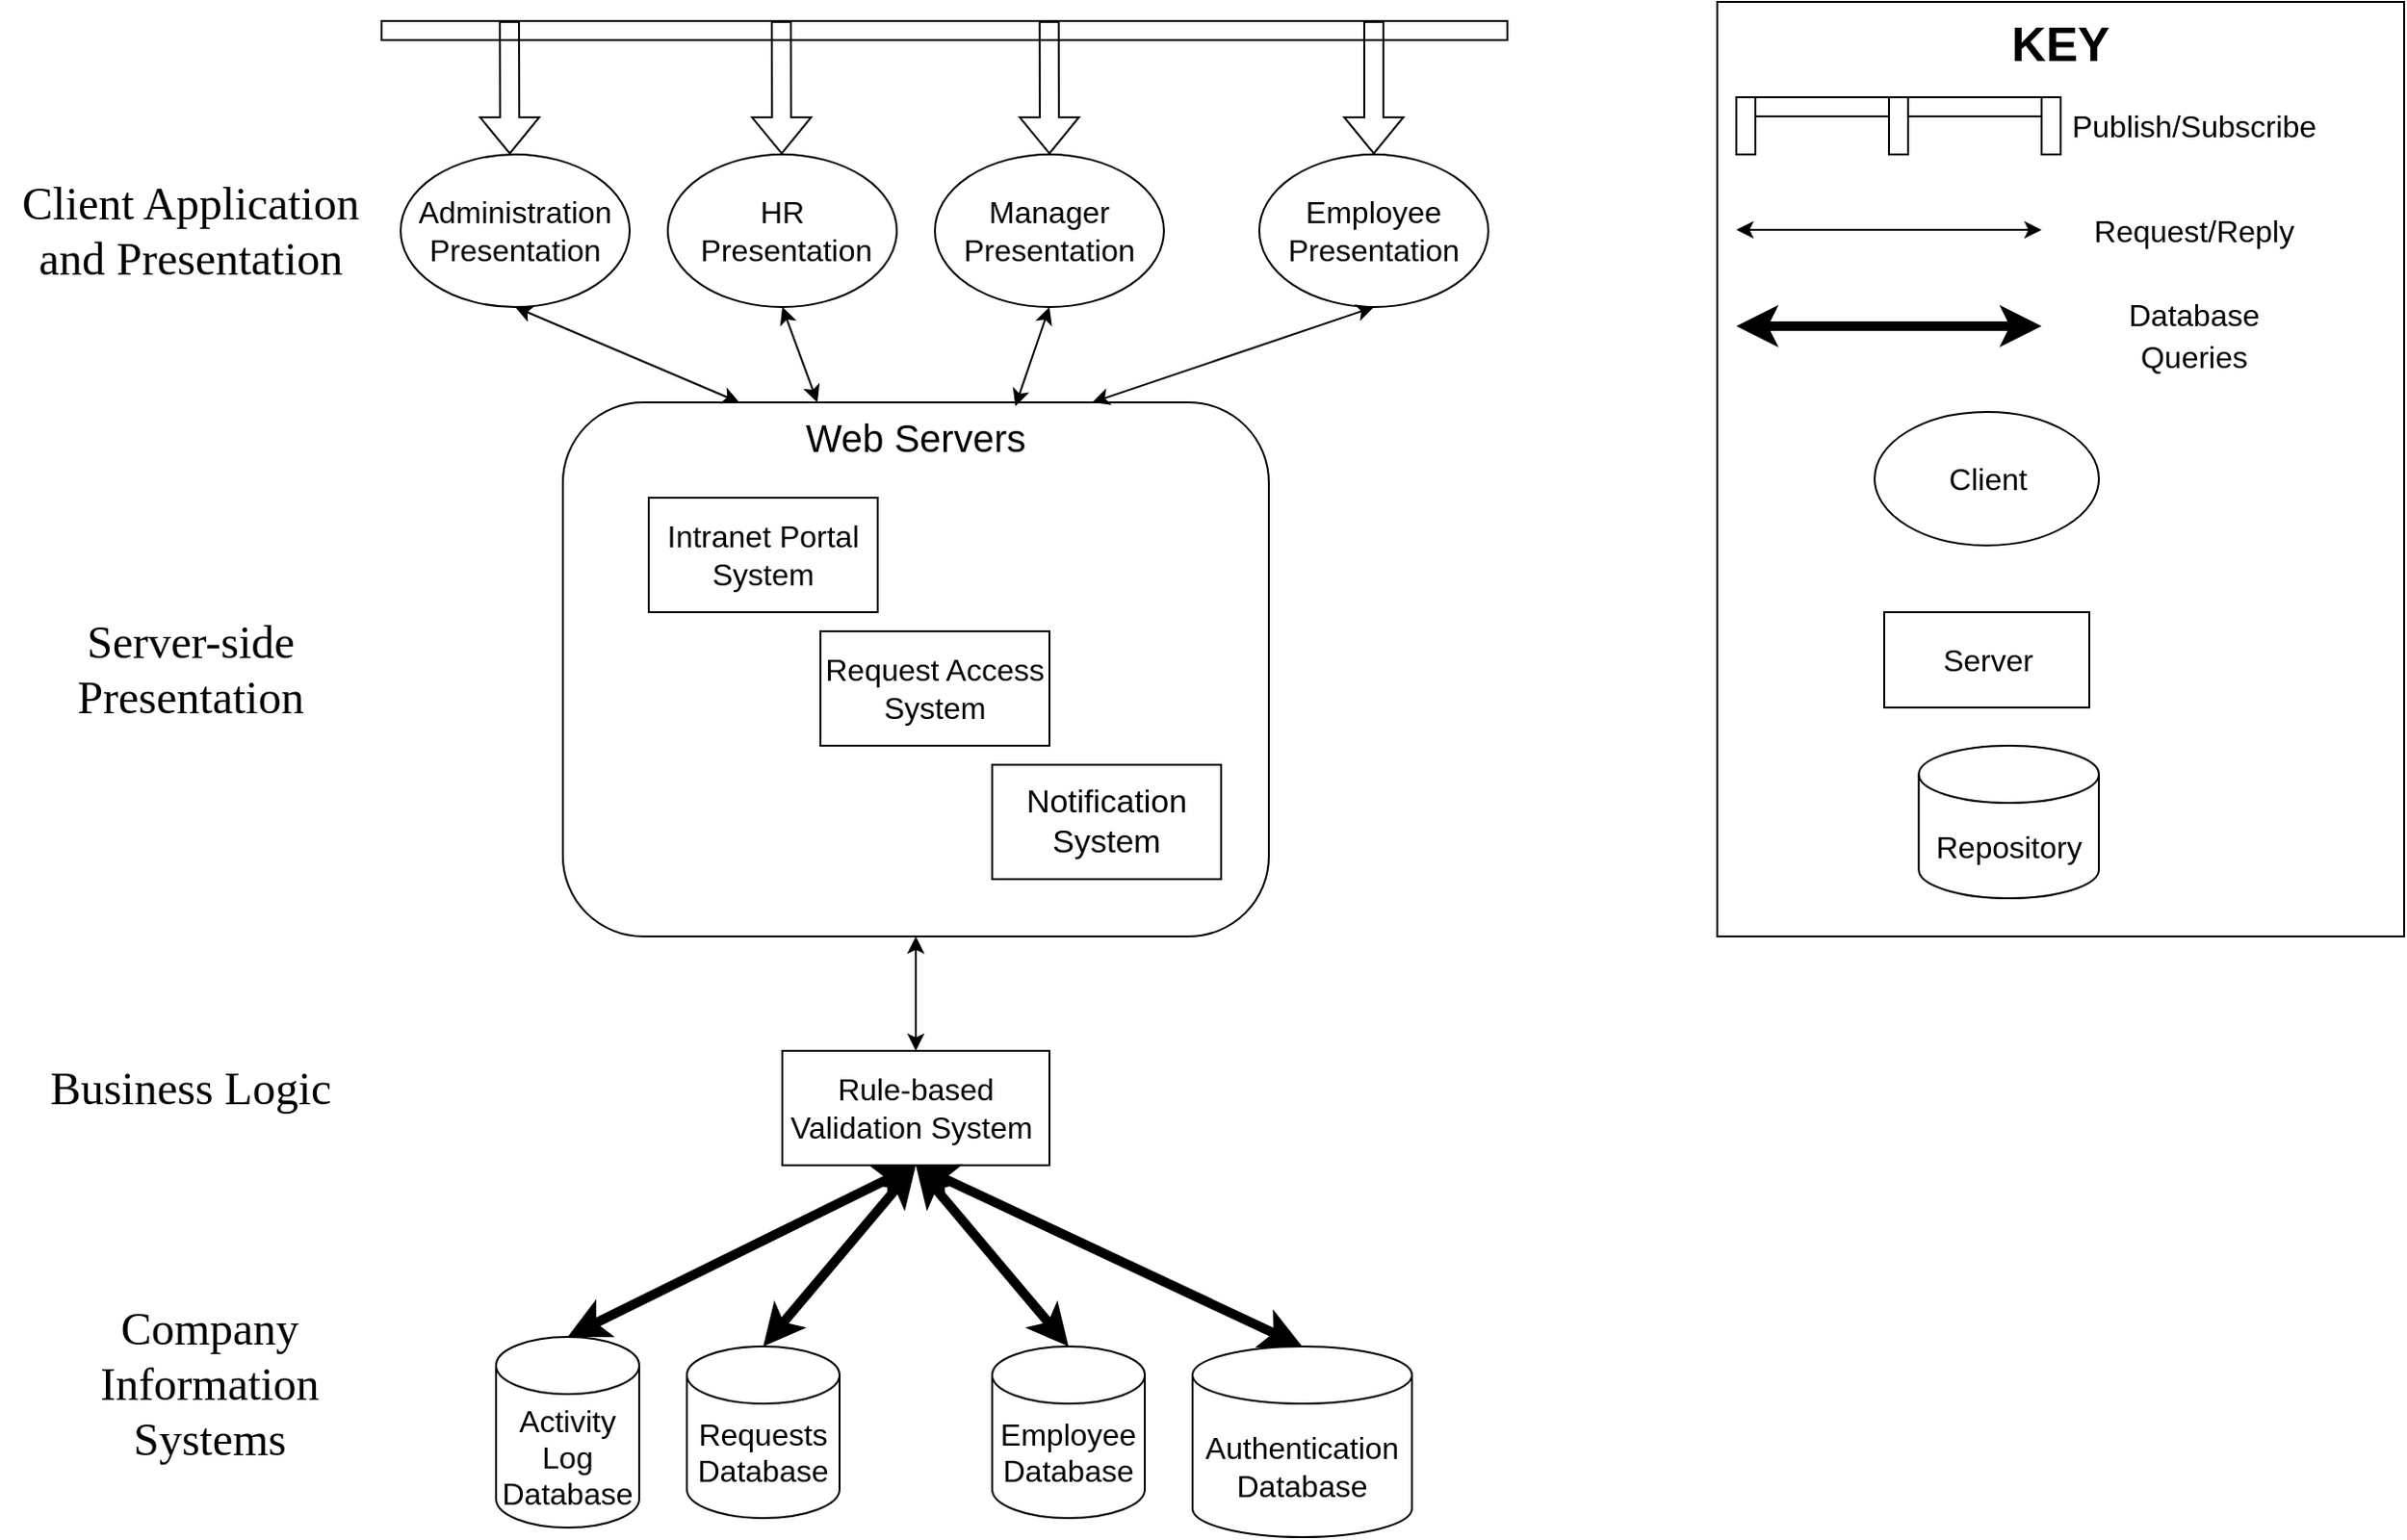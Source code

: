 <mxfile version="15.8.8" type="google" pages="2"><diagram id="yap6dSBcEogSYazn0oaQ" name="Major Component Diagram"><mxGraphModel dx="2272" dy="762" grid="1" gridSize="10" guides="1" tooltips="1" connect="1" arrows="1" fold="1" page="1" pageScale="1" pageWidth="850" pageHeight="1100" math="0" shadow="0"><root><mxCell id="0"/><mxCell id="1" parent="0"/><mxCell id="KqBIjLU5qyIBTBKVxbyY-15" value="&lt;font style=&quot;font-size: 20px&quot;&gt;Web Servers&lt;/font&gt;" style="rounded=1;whiteSpace=wrap;html=1;verticalAlign=top;" parent="1" vertex="1"><mxGeometry x="55" y="330" width="370" height="280" as="geometry"/></mxCell><mxCell id="KqBIjLU5qyIBTBKVxbyY-1" value="&lt;font style=&quot;font-size: 16px&quot;&gt;Manager Presentation&lt;/font&gt;" style="ellipse;whiteSpace=wrap;html=1;" parent="1" vertex="1"><mxGeometry x="250" y="200" width="120" height="80" as="geometry"/></mxCell><mxCell id="KqBIjLU5qyIBTBKVxbyY-2" value="&lt;font style=&quot;font-size: 16px&quot;&gt;Rule-based Validation System&amp;nbsp;&lt;/font&gt;" style="rounded=0;whiteSpace=wrap;html=1;" parent="1" vertex="1"><mxGeometry x="170" y="670" width="140" height="60" as="geometry"/></mxCell><mxCell id="KqBIjLU5qyIBTBKVxbyY-3" value="&lt;font style=&quot;font-size: 16px&quot;&gt;Request Access System&lt;/font&gt;" style="rounded=0;whiteSpace=wrap;html=1;" parent="1" vertex="1"><mxGeometry x="190" y="450" width="120" height="60" as="geometry"/></mxCell><mxCell id="KqBIjLU5qyIBTBKVxbyY-4" value="&lt;font style=&quot;font-size: 16px&quot;&gt;Employee Presentation&lt;/font&gt;" style="ellipse;whiteSpace=wrap;html=1;" parent="1" vertex="1"><mxGeometry x="420" y="200" width="120" height="80" as="geometry"/></mxCell><mxCell id="KqBIjLU5qyIBTBKVxbyY-6" value="&lt;font style=&quot;font-size: 16px&quot;&gt;Intranet Portal System&lt;/font&gt;" style="rounded=0;whiteSpace=wrap;html=1;" parent="1" vertex="1"><mxGeometry x="100" y="380" width="120" height="60" as="geometry"/></mxCell><mxCell id="KqBIjLU5qyIBTBKVxbyY-7" value="&lt;font style=&quot;font-size: 16px&quot;&gt;Activity Log Database&lt;/font&gt;" style="shape=cylinder3;whiteSpace=wrap;html=1;boundedLbl=1;backgroundOutline=1;size=15;" parent="1" vertex="1"><mxGeometry x="20" y="820" width="75" height="100" as="geometry"/></mxCell><mxCell id="KqBIjLU5qyIBTBKVxbyY-8" value="&lt;font style=&quot;font-size: 16px&quot;&gt;Administration Presentation&lt;/font&gt;" style="ellipse;whiteSpace=wrap;html=1;" parent="1" vertex="1"><mxGeometry x="-30" y="200" width="120" height="80" as="geometry"/></mxCell><mxCell id="KqBIjLU5qyIBTBKVxbyY-9" value="&lt;font style=&quot;font-size: 16px&quot;&gt;Authentication Database&lt;/font&gt;" style="shape=cylinder3;whiteSpace=wrap;html=1;boundedLbl=1;backgroundOutline=1;size=15;" parent="1" vertex="1"><mxGeometry x="385" y="825" width="115" height="100" as="geometry"/></mxCell><mxCell id="KqBIjLU5qyIBTBKVxbyY-10" value="" style="rounded=0;whiteSpace=wrap;html=1;" parent="1" vertex="1"><mxGeometry x="-40" y="130" width="590" height="10" as="geometry"/></mxCell><mxCell id="KqBIjLU5qyIBTBKVxbyY-12" value="" style="shape=flexArrow;endArrow=classic;html=1;rounded=0;entryX=0.5;entryY=0;entryDx=0;entryDy=0;" parent="1" target="KqBIjLU5qyIBTBKVxbyY-4" edge="1"><mxGeometry width="50" height="50" relative="1" as="geometry"><mxPoint x="480" y="130" as="sourcePoint"/><mxPoint x="530" y="150" as="targetPoint"/></mxGeometry></mxCell><mxCell id="KqBIjLU5qyIBTBKVxbyY-13" value="" style="shape=flexArrow;endArrow=classic;html=1;rounded=0;entryX=0.5;entryY=0;entryDx=0;entryDy=0;exitX=0.593;exitY=0;exitDx=0;exitDy=0;exitPerimeter=0;" parent="1" edge="1" target="KqBIjLU5qyIBTBKVxbyY-1" source="KqBIjLU5qyIBTBKVxbyY-10"><mxGeometry width="50" height="50" relative="1" as="geometry"><mxPoint x="280" y="130" as="sourcePoint"/><mxPoint x="241.1" y="200" as="targetPoint"/></mxGeometry></mxCell><mxCell id="KqBIjLU5qyIBTBKVxbyY-14" value="" style="shape=flexArrow;endArrow=classic;html=1;rounded=0;entryX=0.5;entryY=0;entryDx=0;entryDy=0;" parent="1" edge="1"><mxGeometry width="50" height="50" relative="1" as="geometry"><mxPoint x="27" y="130" as="sourcePoint"/><mxPoint x="27.19" y="200" as="targetPoint"/></mxGeometry></mxCell><mxCell id="KqBIjLU5qyIBTBKVxbyY-16" value="&lt;font style=&quot;font-size: 17px&quot;&gt;Notification System&lt;/font&gt;" style="rounded=0;whiteSpace=wrap;html=1;" parent="1" vertex="1"><mxGeometry x="280" y="520" width="120" height="60" as="geometry"/></mxCell><mxCell id="KqBIjLU5qyIBTBKVxbyY-17" value="&lt;font style=&quot;font-size: 16px&quot;&gt;Requests&lt;br&gt;Database&lt;/font&gt;" style="shape=cylinder3;whiteSpace=wrap;html=1;boundedLbl=1;backgroundOutline=1;size=15;verticalAlign=top;" parent="1" vertex="1"><mxGeometry x="120" y="825" width="80" height="90" as="geometry"/></mxCell><mxCell id="KqBIjLU5qyIBTBKVxbyY-18" value="" style="endArrow=classic;startArrow=classic;html=1;rounded=0;entryX=0.5;entryY=1;entryDx=0;entryDy=0;exitX=0.641;exitY=0.007;exitDx=0;exitDy=0;exitPerimeter=0;" parent="1" source="KqBIjLU5qyIBTBKVxbyY-15" target="KqBIjLU5qyIBTBKVxbyY-1" edge="1"><mxGeometry width="50" height="50" relative="1" as="geometry"><mxPoint x="200" y="340" as="sourcePoint"/><mxPoint x="250" y="290" as="targetPoint"/></mxGeometry></mxCell><mxCell id="KqBIjLU5qyIBTBKVxbyY-19" value="" style="endArrow=classic;startArrow=classic;html=1;rounded=0;entryX=0.5;entryY=1;entryDx=0;entryDy=0;exitX=0.75;exitY=0;exitDx=0;exitDy=0;" parent="1" source="KqBIjLU5qyIBTBKVxbyY-15" target="KqBIjLU5qyIBTBKVxbyY-4" edge="1"><mxGeometry width="50" height="50" relative="1" as="geometry"><mxPoint x="200" y="340" as="sourcePoint"/><mxPoint x="250" y="290" as="targetPoint"/></mxGeometry></mxCell><mxCell id="KqBIjLU5qyIBTBKVxbyY-20" value="" style="endArrow=classic;startArrow=classic;html=1;rounded=0;entryX=0.5;entryY=1;entryDx=0;entryDy=0;exitX=0.25;exitY=0;exitDx=0;exitDy=0;" parent="1" source="KqBIjLU5qyIBTBKVxbyY-15" target="KqBIjLU5qyIBTBKVxbyY-8" edge="1"><mxGeometry width="50" height="50" relative="1" as="geometry"><mxPoint x="200" y="340" as="sourcePoint"/><mxPoint x="250" y="290" as="targetPoint"/></mxGeometry></mxCell><mxCell id="KqBIjLU5qyIBTBKVxbyY-21" value="" style="endArrow=classic;startArrow=classic;html=1;rounded=0;entryX=0.5;entryY=1;entryDx=0;entryDy=0;exitX=0.5;exitY=0;exitDx=0;exitDy=0;" parent="1" source="KqBIjLU5qyIBTBKVxbyY-2" target="KqBIjLU5qyIBTBKVxbyY-15" edge="1"><mxGeometry width="50" height="50" relative="1" as="geometry"><mxPoint x="325" y="720" as="sourcePoint"/><mxPoint x="375" y="670" as="targetPoint"/></mxGeometry></mxCell><mxCell id="KqBIjLU5qyIBTBKVxbyY-23" value="" style="endArrow=classic;startArrow=classic;html=1;rounded=0;entryX=0.5;entryY=1;entryDx=0;entryDy=0;strokeWidth=5;exitX=0.5;exitY=0;exitDx=0;exitDy=0;exitPerimeter=0;" parent="1" source="KqBIjLU5qyIBTBKVxbyY-17" target="KqBIjLU5qyIBTBKVxbyY-2" edge="1"><mxGeometry width="50" height="50" relative="1" as="geometry"><mxPoint x="200" y="740" as="sourcePoint"/><mxPoint x="250" y="690" as="targetPoint"/></mxGeometry></mxCell><mxCell id="KqBIjLU5qyIBTBKVxbyY-24" value="" style="endArrow=classic;startArrow=classic;html=1;rounded=0;entryX=0.5;entryY=1;entryDx=0;entryDy=0;strokeWidth=5;exitX=0.5;exitY=0;exitDx=0;exitDy=0;exitPerimeter=0;" parent="1" source="KqBIjLU5qyIBTBKVxbyY-9" target="KqBIjLU5qyIBTBKVxbyY-2" edge="1"><mxGeometry width="50" height="50" relative="1" as="geometry"><mxPoint x="250" y="830" as="sourcePoint"/><mxPoint x="250" y="730" as="targetPoint"/></mxGeometry></mxCell><mxCell id="KqBIjLU5qyIBTBKVxbyY-25" value="" style="endArrow=classic;startArrow=classic;html=1;rounded=0;entryX=0.5;entryY=1;entryDx=0;entryDy=0;strokeWidth=5;exitX=0.5;exitY=0;exitDx=0;exitDy=0;exitPerimeter=0;" parent="1" source="KqBIjLU5qyIBTBKVxbyY-7" target="KqBIjLU5qyIBTBKVxbyY-2" edge="1"><mxGeometry width="50" height="50" relative="1" as="geometry"><mxPoint x="360" y="820" as="sourcePoint"/><mxPoint x="250" y="730" as="targetPoint"/></mxGeometry></mxCell><mxCell id="KqBIjLU5qyIBTBKVxbyY-26" value="&lt;font size=&quot;1&quot;&gt;&lt;b style=&quot;font-size: 25px&quot;&gt;KEY&lt;/b&gt;&lt;/font&gt;" style="rounded=0;whiteSpace=wrap;html=1;verticalAlign=top;" parent="1" vertex="1"><mxGeometry x="660" y="120" width="360" height="490" as="geometry"/></mxCell><mxCell id="KqBIjLU5qyIBTBKVxbyY-27" value="" style="rounded=0;whiteSpace=wrap;html=1;" parent="1" vertex="1"><mxGeometry x="670" y="170" width="170" height="10" as="geometry"/></mxCell><mxCell id="KqBIjLU5qyIBTBKVxbyY-29" value="" style="shape=corner;whiteSpace=wrap;html=1;fontSize=18;verticalAlign=top;dx=20;dy=0;" parent="1" vertex="1"><mxGeometry x="830" y="170" width="10" height="30" as="geometry"/></mxCell><mxCell id="KqBIjLU5qyIBTBKVxbyY-31" value="" style="shape=corner;whiteSpace=wrap;html=1;fontSize=18;verticalAlign=top;dx=20;dy=0;" parent="1" vertex="1"><mxGeometry x="670" y="170" width="10" height="30" as="geometry"/></mxCell><mxCell id="KqBIjLU5qyIBTBKVxbyY-32" value="" style="shape=corner;whiteSpace=wrap;html=1;fontSize=18;verticalAlign=top;dx=20;dy=0;" parent="1" vertex="1"><mxGeometry x="750" y="170" width="10" height="30" as="geometry"/></mxCell><mxCell id="KqBIjLU5qyIBTBKVxbyY-39" value="&lt;font style=&quot;font-size: 16px&quot;&gt;Publish/Subscribe&lt;/font&gt;" style="text;html=1;strokeColor=none;fillColor=none;align=center;verticalAlign=middle;whiteSpace=wrap;rounded=0;fontSize=18;" parent="1" vertex="1"><mxGeometry x="880" y="170" width="60" height="30" as="geometry"/></mxCell><mxCell id="KqBIjLU5qyIBTBKVxbyY-40" value="" style="endArrow=classic;startArrow=classic;html=1;rounded=0;fontSize=12;strokeWidth=1;" parent="1" edge="1"><mxGeometry width="50" height="50" relative="1" as="geometry"><mxPoint x="830" y="239.5" as="sourcePoint"/><mxPoint x="670" y="239.5" as="targetPoint"/></mxGeometry></mxCell><mxCell id="KqBIjLU5qyIBTBKVxbyY-41" value="&lt;font style=&quot;font-size: 16px&quot;&gt;Request/Reply&lt;/font&gt;" style="text;html=1;strokeColor=none;fillColor=none;align=center;verticalAlign=middle;whiteSpace=wrap;rounded=0;fontSize=18;" parent="1" vertex="1"><mxGeometry x="880" y="225" width="60" height="30" as="geometry"/></mxCell><mxCell id="KqBIjLU5qyIBTBKVxbyY-42" value="" style="endArrow=classic;startArrow=classic;html=1;rounded=0;fontSize=12;strokeWidth=5;" parent="1" edge="1"><mxGeometry width="50" height="50" relative="1" as="geometry"><mxPoint x="830" y="290" as="sourcePoint"/><mxPoint x="670" y="290" as="targetPoint"/></mxGeometry></mxCell><mxCell id="KqBIjLU5qyIBTBKVxbyY-43" value="&lt;font style=&quot;font-size: 16px&quot;&gt;Database Queries&lt;/font&gt;" style="text;html=1;strokeColor=none;fillColor=none;align=center;verticalAlign=middle;whiteSpace=wrap;rounded=0;fontSize=18;" parent="1" vertex="1"><mxGeometry x="860" y="280" width="100" height="30" as="geometry"/></mxCell><mxCell id="KqBIjLU5qyIBTBKVxbyY-44" value="&lt;font style=&quot;font-size: 16px&quot;&gt;Client&lt;/font&gt;" style="ellipse;whiteSpace=wrap;html=1;fontSize=12;verticalAlign=middle;" parent="1" vertex="1"><mxGeometry x="742.5" y="335" width="117.5" height="70" as="geometry"/></mxCell><mxCell id="KqBIjLU5qyIBTBKVxbyY-45" value="&lt;font style=&quot;font-size: 16px&quot;&gt;Server&lt;/font&gt;" style="rounded=0;whiteSpace=wrap;html=1;fontSize=12;verticalAlign=middle;" parent="1" vertex="1"><mxGeometry x="747.5" y="440" width="107.5" height="50" as="geometry"/></mxCell><mxCell id="KqBIjLU5qyIBTBKVxbyY-46" value="&lt;font style=&quot;font-size: 16px&quot;&gt;Repository&lt;/font&gt;" style="shape=cylinder3;whiteSpace=wrap;html=1;boundedLbl=1;backgroundOutline=1;size=15;fontSize=12;verticalAlign=middle;" parent="1" vertex="1"><mxGeometry x="765.63" y="510" width="94.37" height="80" as="geometry"/></mxCell><mxCell id="KqBIjLU5qyIBTBKVxbyY-47" value="&lt;font face=&quot;Tahoma&quot; style=&quot;font-size: 24px&quot;&gt;Client Application and Presentation&lt;/font&gt;" style="text;html=1;strokeColor=none;fillColor=none;align=center;verticalAlign=middle;whiteSpace=wrap;rounded=0;fontSize=18;fontStyle=0" parent="1" vertex="1"><mxGeometry x="-240" y="225" width="200" height="30" as="geometry"/></mxCell><mxCell id="KqBIjLU5qyIBTBKVxbyY-49" value="&lt;font face=&quot;Tahoma&quot; style=&quot;font-size: 24px&quot;&gt;Server-side Presentation&lt;/font&gt;" style="text;html=1;strokeColor=none;fillColor=none;align=center;verticalAlign=middle;whiteSpace=wrap;rounded=0;fontSize=18;fontStyle=0" parent="1" vertex="1"><mxGeometry x="-240" y="455" width="200" height="30" as="geometry"/></mxCell><mxCell id="KqBIjLU5qyIBTBKVxbyY-50" value="&lt;font face=&quot;Tahoma&quot; style=&quot;font-size: 24px&quot;&gt;Business Logic&lt;/font&gt;" style="text;html=1;strokeColor=none;fillColor=none;align=center;verticalAlign=middle;whiteSpace=wrap;rounded=0;fontSize=18;fontStyle=0" parent="1" vertex="1"><mxGeometry x="-240" y="675" width="200" height="30" as="geometry"/></mxCell><mxCell id="KqBIjLU5qyIBTBKVxbyY-51" value="&lt;font face=&quot;Tahoma&quot; style=&quot;font-size: 24px&quot;&gt;Company Information Systems&lt;/font&gt;" style="text;html=1;strokeColor=none;fillColor=none;align=center;verticalAlign=middle;whiteSpace=wrap;rounded=0;fontSize=18;fontStyle=0" parent="1" vertex="1"><mxGeometry x="-230" y="830" width="200" height="30" as="geometry"/></mxCell><mxCell id="KqBIjLU5qyIBTBKVxbyY-52" value="&lt;font style=&quot;font-size: 16px&quot;&gt;Employee&lt;br&gt;Database&lt;/font&gt;" style="shape=cylinder3;whiteSpace=wrap;html=1;boundedLbl=1;backgroundOutline=1;size=15;verticalAlign=top;" parent="1" vertex="1"><mxGeometry x="280" y="825" width="80" height="90" as="geometry"/></mxCell><mxCell id="KqBIjLU5qyIBTBKVxbyY-53" value="" style="endArrow=classic;startArrow=classic;html=1;rounded=0;entryX=0.5;entryY=1;entryDx=0;entryDy=0;strokeWidth=5;exitX=0.5;exitY=0;exitDx=0;exitDy=0;exitPerimeter=0;" parent="1" source="KqBIjLU5qyIBTBKVxbyY-52" target="KqBIjLU5qyIBTBKVxbyY-2" edge="1"><mxGeometry width="50" height="50" relative="1" as="geometry"><mxPoint x="190.5" y="835" as="sourcePoint"/><mxPoint x="250" y="730" as="targetPoint"/></mxGeometry></mxCell><mxCell id="eeGyWSd5U7QLaRn-hjTQ-1" value="&lt;font style=&quot;font-size: 16px&quot;&gt;HR&lt;br&gt;&amp;nbsp;Presentation&lt;/font&gt;" style="ellipse;whiteSpace=wrap;html=1;" vertex="1" parent="1"><mxGeometry x="110" y="200" width="120" height="80" as="geometry"/></mxCell><mxCell id="eeGyWSd5U7QLaRn-hjTQ-3" value="" style="shape=flexArrow;endArrow=classic;html=1;rounded=0;entryX=0.5;entryY=0;entryDx=0;entryDy=0;" edge="1" parent="1"><mxGeometry width="50" height="50" relative="1" as="geometry"><mxPoint x="169.5" y="130" as="sourcePoint"/><mxPoint x="169.69" y="200" as="targetPoint"/></mxGeometry></mxCell><mxCell id="eeGyWSd5U7QLaRn-hjTQ-4" value="" style="endArrow=classic;startArrow=classic;html=1;rounded=0;entryX=0.5;entryY=1;entryDx=0;entryDy=0;" edge="1" parent="1" source="KqBIjLU5qyIBTBKVxbyY-15" target="eeGyWSd5U7QLaRn-hjTQ-1"><mxGeometry width="50" height="50" relative="1" as="geometry"><mxPoint x="250" y="340" as="sourcePoint"/><mxPoint x="320" y="290" as="targetPoint"/></mxGeometry></mxCell></root></mxGraphModel></diagram><diagram id="AouD9jGGegwGEd4WHshf" name="System Interfaces"><mxGraphModel dx="1662" dy="762" grid="1" gridSize="10" guides="1" tooltips="1" connect="1" arrows="1" fold="1" page="1" pageScale="1" pageWidth="850" pageHeight="1100" math="0" shadow="0"><root><mxCell id="6jXkhGY6KZ2VH2jPjZa8-0"/><mxCell id="6jXkhGY6KZ2VH2jPjZa8-1" parent="6jXkhGY6KZ2VH2jPjZa8-0"/><mxCell id="6jXkhGY6KZ2VH2jPjZa8-2" value="Employee Interface" style="whiteSpace=wrap;html=1;aspect=fixed;fontFamily=Helvetica;fontSize=12;verticalAlign=middle;fontStyle=0" parent="6jXkhGY6KZ2VH2jPjZa8-1" vertex="1"><mxGeometry x="60" y="220" width="140" height="140" as="geometry"/></mxCell><mxCell id="6jXkhGY6KZ2VH2jPjZa8-3" value="Manager Interface" style="whiteSpace=wrap;html=1;aspect=fixed;fontFamily=Helvetica;fontSize=12;verticalAlign=middle;fontStyle=0" parent="6jXkhGY6KZ2VH2jPjZa8-1" vertex="1"><mxGeometry x="250" y="220" width="140" height="140" as="geometry"/></mxCell><mxCell id="6jXkhGY6KZ2VH2jPjZa8-5" value="HR Interface" style="whiteSpace=wrap;html=1;aspect=fixed;fontFamily=Helvetica;fontSize=12;verticalAlign=middle;fontStyle=0" parent="6jXkhGY6KZ2VH2jPjZa8-1" vertex="1"><mxGeometry x="440" y="220" width="140" height="140" as="geometry"/></mxCell><mxCell id="6jXkhGY6KZ2VH2jPjZa8-6" value="System Administration Interface" style="whiteSpace=wrap;html=1;aspect=fixed;fontFamily=Helvetica;fontSize=12;verticalAlign=middle;" parent="6jXkhGY6KZ2VH2jPjZa8-1" vertex="1"><mxGeometry x="630" y="220" width="140" height="140" as="geometry"/></mxCell><mxCell id="6jXkhGY6KZ2VH2jPjZa8-7" value="&lt;b&gt;&lt;i&gt;Interface Functions:&lt;/i&gt;&lt;/b&gt;&lt;br&gt;&lt;span&gt;&#9;&lt;/span&gt;- Create Leave Time Requests&lt;br&gt;- Retrieve Previous Requests&lt;br&gt;&lt;span&gt;&#9;&lt;/span&gt;- Notification System&lt;br&gt;&lt;span&gt;&#9;&lt;/span&gt;- Authentication System&lt;span style=&quot;color: rgba(0 , 0 , 0 , 0) ; font-family: monospace ; font-size: 0px&quot;&gt;%3CmxGraphModel%3E%3Croot%3E%3CmxCell%20id%3D%220%22%2F%3E%3CmxCell%20id%3D%221%22%20parent%3D%220%22%2F%3E%3CmxCell%20id%3D%222%22%20value%3D%22Manager%20Interface%22%20style%3D%22whiteSpace%3Dwrap%3Bhtml%3D1%3Baspect%3Dfixed%3BfontFamily%3DHelvetica%3BfontSize%3D12%3BverticalAlign%3Dmiddle%3BfontStyle%3D0%22%20vertex%3D%221%22%20parent%3D%221%22%3E%3CmxGeometry%20x%3D%22250%22%20y%3D%22220%22%20width%3D%22140%22%20height%3D%22140%22%20as%3D%22geometry%22%2F%3E%3C%2FmxCell%3E%3C%2Froot%3E%3C%2FmxGraphModel%3E&lt;/span&gt;" style="text;html=1;strokeColor=none;fillColor=none;align=left;verticalAlign=top;whiteSpace=wrap;rounded=0;fontFamily=Helvetica;fontSize=12;" parent="6jXkhGY6KZ2VH2jPjZa8-1" vertex="1"><mxGeometry x="60" y="360" width="140" height="130" as="geometry"/></mxCell><mxCell id="6jXkhGY6KZ2VH2jPjZa8-8" value="&lt;b&gt;&lt;i&gt;Interface Functions:&lt;/i&gt;&lt;/b&gt;&lt;br&gt;&lt;span&gt;&#9;&lt;/span&gt;- Approve Leave Time Requests&lt;br&gt;- Retrieve Previous Requests&lt;br&gt;- Directly aware personal leave time (with system-set limits)&lt;br&gt;&lt;span&gt;&#9;&lt;/span&gt;- Notification System&lt;br&gt;&lt;span&gt;&#9;&lt;/span&gt;- Authentication System&lt;span style=&quot;color: rgba(0 , 0 , 0 , 0) ; font-family: monospace ; font-size: 0px&quot;&gt;%3CmxGraphModel%3E%3Croot%3E%3CmxCell%20id%3D%220%22%2F%3E%3CmxCell%20id%3D%221%22%20parent%3D%220%22%2F%3E%3CmxCell%20id%3D%222%22%20value%3D%22Manager%20Interface%22%20style%3D%22whiteSpace%3Dwrap%3Bhtml%3D1%3Baspect%3Dfixed%3BfontFamily%3DHelvetica%3BfontSize%3D12%3BverticalAlign%3Dmiddle%3BfontStyle%3D0%22%20vertex%3D%221%22%20parent%3D%221%22%3E%3CmxGeometry%20x%3D%22250%22%20y%3D%22220%22%20width%3D%22140%22%20height%3D%22140%22%20as%3D%22geometry%22%2F%3E%3C%2FmxCell%3E%3C%2Froot%3E%3C%2FmxGraphModel%3E&lt;/span&gt;" style="text;html=1;strokeColor=none;fillColor=none;align=left;verticalAlign=top;whiteSpace=wrap;rounded=0;fontFamily=Helvetica;fontSize=12;" parent="6jXkhGY6KZ2VH2jPjZa8-1" vertex="1"><mxGeometry x="250" y="360" width="140" height="130" as="geometry"/></mxCell><mxCell id="6jXkhGY6KZ2VH2jPjZa8-9" value="&lt;b&gt;&lt;i&gt;Interface Functions:&lt;/i&gt;&lt;/b&gt;&lt;br&gt;- Override Action Restriction by rules&lt;br&gt;&lt;span&gt;&#9;&lt;/span&gt;- Authentication System&lt;br&gt;- Retrieve required employee information and changes&lt;br&gt;- Retrieve Previous Requests&lt;br&gt;&lt;span style=&quot;color: rgba(0 , 0 , 0 , 0) ; font-family: monospace ; font-size: 0px&quot;&gt;%3CmxGraphModel%3E%3Croot%3E%3CmxCell%20id%3D%220%22%2F%3E%3CmxCell%20id%3D%221%22%20parent%3D%220%22%2F%3E%3CmxCell%20id%3D%222%22%20value%3D%22HR%20Interface%22%20style%3D%22whiteSpace%3Dwrap%3Bhtml%3D1%3Baspect%3Dfixed%3BfontFamily%3DHelvetica%3BfontSize%3D12%3BverticalAlign%3Dmiddle%3BfontStyle%3D0%22%20vertex%3D%221%22%20parent%3D%221%22%3E%3CmxGeometry%20x%3D%22440%22%20y%3D%22220%22%20width%3D%22140%22%20height%3D%22140%22%20as%3D%22geometry%22%2F%3E%3C%2FmxCell%3E%3C%2Froot%3E%3C%2FmxGraphModel%3E&lt;/span&gt;&lt;br&gt;&lt;span style=&quot;color: rgba(0 , 0 , 0 , 0) ; font-family: monospace ; font-size: 0px&quot;&gt;%3CmxGraphModel%3E%3Croot%3E%3CmxCell%20id%3D%220%22%2F%3E%3CmxCell%20id%3D%221%22%20parent%3D%220%22%2F%3E%3CmxCell%20id%3D%222%22%20value%3D%22Manager%20Interface%22%20style%3D%22whiteSpace%3Dwrap%3Bhtml%3D1%3Baspect%3Dfixed%3BfontFamily%3DHelvetica%3BfontSize%3D12%3BverticalAlign%3Dmiddle%3BfontStyle%3D0%22%20vertex%3D%221%22%20parent%3D%221%22%3E%3CmxGeometry%20x%3D%22250%22%20y%3D%22220%22%20width%3D%22140%22%20height%3D%22140%22%20as%3D%22geometry%22%2F%3E%3C%2FmxCell%3E%3C%2Froot%3E%3C%2FmxGraphModel%3E&lt;/span&gt;" style="text;html=1;strokeColor=none;fillColor=none;align=left;verticalAlign=top;whiteSpace=wrap;rounded=0;fontFamily=Helvetica;fontSize=12;" parent="6jXkhGY6KZ2VH2jPjZa8-1" vertex="1"><mxGeometry x="440" y="360" width="140" height="130" as="geometry"/></mxCell><mxCell id="6jXkhGY6KZ2VH2jPjZa8-10" value="&lt;b&gt;&lt;i&gt;Interface Functions:&lt;/i&gt;&lt;/b&gt;&lt;br&gt;- Override Action Restriction by rules&lt;br&gt;&lt;span&gt;&#9;&lt;/span&gt;- Authentication System&lt;br&gt;&lt;span style=&quot;color: rgba(0 , 0 , 0 , 0) ; font-family: monospace ; font-size: 0px&quot;&gt;%3CmxGraphModel%3E%3Croot%3E%3CmxCell%20id%3D%220%22%2F%3E%3CmxCell%20id%3D%221%22%20parent%3D%220%22%2F%3E%3CmxCell%20id%3D%222%22%20value%3D%22Manager%20Interface%22%20style%3D%22whiteSpace%3Dwrap%3Bhtml%3D1%3Baspect%3Dfixed%3BfontFamily%3DHelvetica%3BfontSize%3D12%3BverticalAlign%3Dmiddle%3BfontStyle%3D0%22%20vertex%3D%221%22%20parent%3D%221%22%3E%3CmxGeometry%20x%3D%22250%22%20y%3D%22220%22%20width%3D%22140%22%20height%3D%22140%22%20as%3D%22geometry%22%2F%3E%3C%2FmxCell%3E%3C%2Froot%3E%3C%2FmxGraphModel%&lt;/span&gt;- Retrieve Previous Requests" style="text;html=1;strokeColor=none;fillColor=none;align=left;verticalAlign=top;whiteSpace=wrap;rounded=0;fontFamily=Helvetica;fontSize=12;" parent="6jXkhGY6KZ2VH2jPjZa8-1" vertex="1"><mxGeometry x="630" y="360" width="140" height="130" as="geometry"/></mxCell><mxCell id="6jXkhGY6KZ2VH2jPjZa8-12" value="Web Service Interface" style="whiteSpace=wrap;html=1;aspect=fixed;fontFamily=Helvetica;fontSize=12;verticalAlign=middle;" parent="6jXkhGY6KZ2VH2jPjZa8-1" vertex="1"><mxGeometry x="800" y="220" width="140" height="140" as="geometry"/></mxCell><mxCell id="6jXkhGY6KZ2VH2jPjZa8-13" value="&lt;b&gt;&lt;i&gt;Interface Functions:&lt;/i&gt;&lt;/b&gt;&lt;br&gt;- Query for employee's vacation request summary&lt;span style=&quot;color: rgba(0 , 0 , 0 , 0) ; font-family: monospace ; font-size: 0px&quot;&gt;%3CmxGraphModel%3E%3Croot%3E%3CmxCell%20id%3D%220%22%2F%3E%3CmxCell%20id%3D%221%22%20parent%3D%220%22%2F%3E%3CmxCell%20id%3D%222%22%20value%3D%22Manager%20Interface%22%20style%3D%22whiteSpace%3Dwrap%3Bhtml%3D1%3Baspect%3Dfixed%3BfontFamily%3DHelvetica%3BfontSize%3D12%3BverticalAlign%3Dmiddle%3BfontStyle%3D0%22%20vertex%3D%221%22%20parent%3D%221%22%3E%3CmxGeometry%20x%3D%22250%22%20y%3D%22220%22%20width%3D%22140%22%20height%3D%22140%22%20as%3D%22geometry%22%2F%3E%3C%2FmxCell%3E%3C%2Froot%3E%3C%2FmxGraphModel%3E&lt;/span&gt;" style="text;html=1;strokeColor=none;fillColor=none;align=left;verticalAlign=top;whiteSpace=wrap;rounded=0;fontFamily=Helvetica;fontSize=12;" parent="6jXkhGY6KZ2VH2jPjZa8-1" vertex="1"><mxGeometry x="800" y="360" width="140" height="130" as="geometry"/></mxCell></root></mxGraphModel></diagram></mxfile>